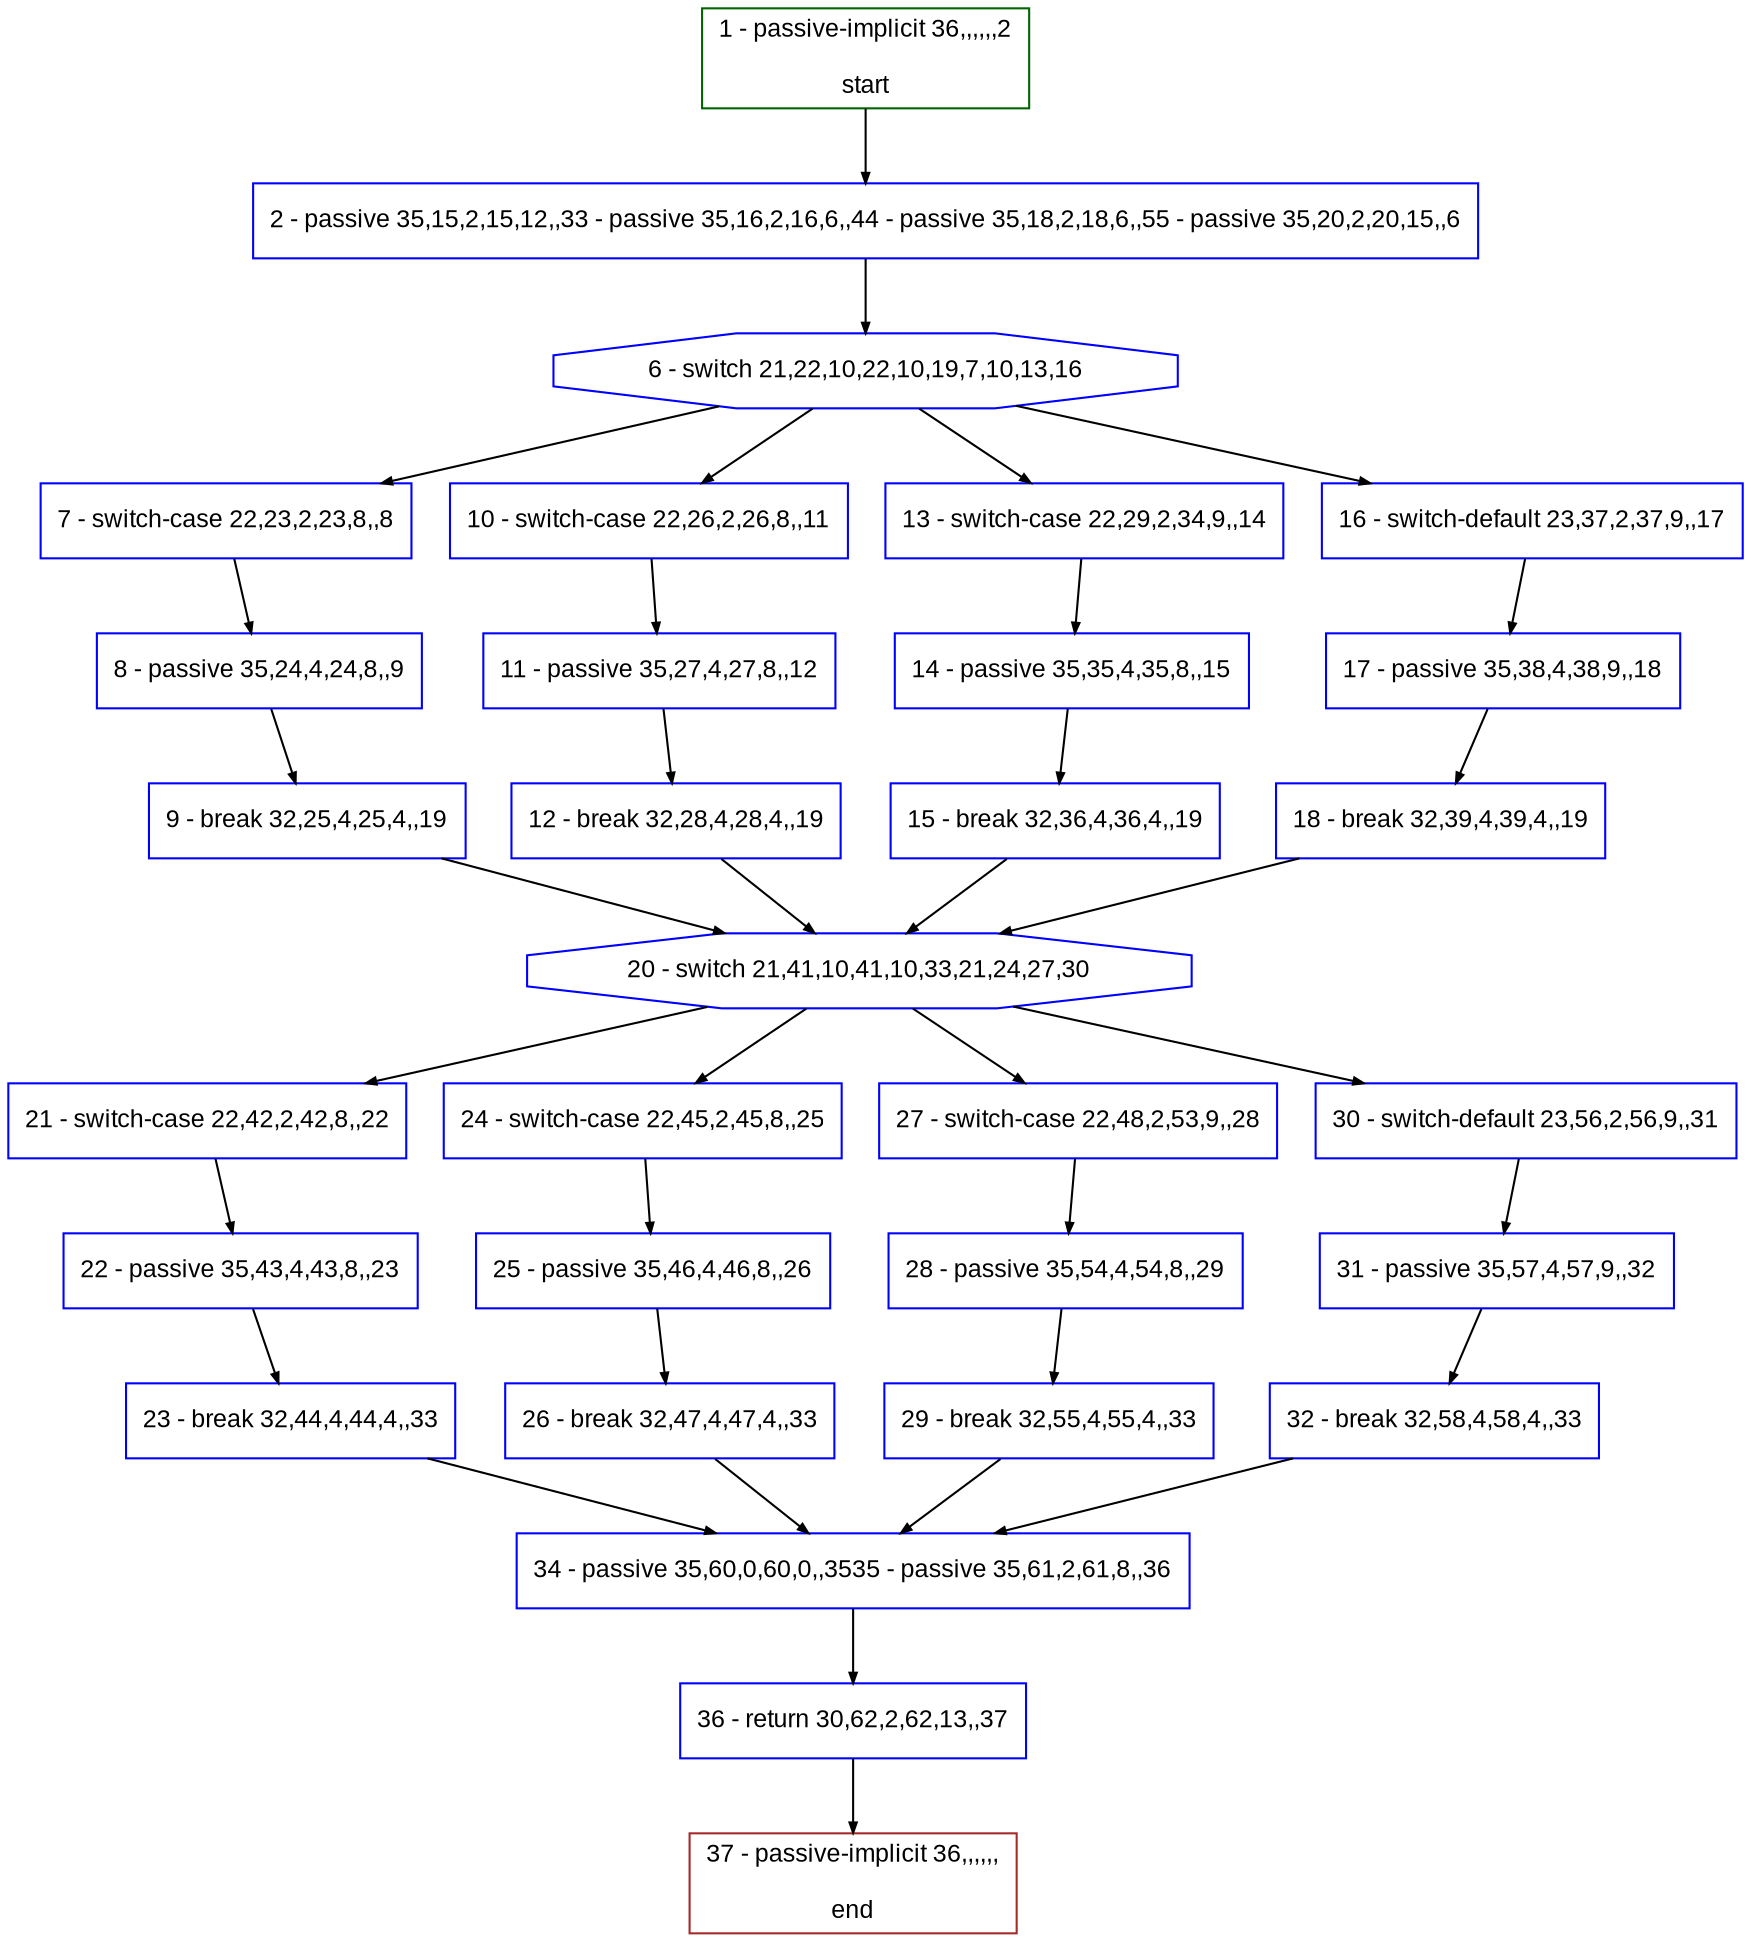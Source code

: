 digraph "" {
  graph [bgcolor="white", fillcolor="#FFFFCC", pack="true", packmode="clust", fontname="Arial", label="", fontsize="12", compound="true", style="rounded,filled"];
  node [node_initialized="no", fillcolor="white", fontname="Arial", label="", color="grey", fontsize="12", fixedsize="false", compound="true", shape="rectangle", style="filled"];
  edge [arrowtail="none", lhead="", fontcolor="black", fontname="Arial", label="", color="black", fontsize="12", arrowhead="normal", arrowsize="0.5", compound="true", ltail="", dir="forward"];
  __N1 [fillcolor="#ffffff", label="2 - passive 35,15,2,15,12,,33 - passive 35,16,2,16,6,,44 - passive 35,18,2,18,6,,55 - passive 35,20,2,20,15,,6", color="#0000ff", shape="box", style="filled"];
  __N2 [fillcolor="#ffffff", label="1 - passive-implicit 36,,,,,,2\n\nstart", color="#006400", shape="box", style="filled"];
  __N3 [fillcolor="#ffffff", label="6 - switch 21,22,10,22,10,19,7,10,13,16", color="#0000ff", shape="octagon", style="filled"];
  __N4 [fillcolor="#ffffff", label="7 - switch-case 22,23,2,23,8,,8", color="#0000ff", shape="box", style="filled"];
  __N5 [fillcolor="#ffffff", label="10 - switch-case 22,26,2,26,8,,11", color="#0000ff", shape="box", style="filled"];
  __N6 [fillcolor="#ffffff", label="13 - switch-case 22,29,2,34,9,,14", color="#0000ff", shape="box", style="filled"];
  __N7 [fillcolor="#ffffff", label="16 - switch-default 23,37,2,37,9,,17", color="#0000ff", shape="box", style="filled"];
  __N8 [fillcolor="#ffffff", label="8 - passive 35,24,4,24,8,,9", color="#0000ff", shape="box", style="filled"];
  __N9 [fillcolor="#ffffff", label="9 - break 32,25,4,25,4,,19", color="#0000ff", shape="box", style="filled"];
  __N10 [fillcolor="#ffffff", label="20 - switch 21,41,10,41,10,33,21,24,27,30", color="#0000ff", shape="octagon", style="filled"];
  __N11 [fillcolor="#ffffff", label="11 - passive 35,27,4,27,8,,12", color="#0000ff", shape="box", style="filled"];
  __N12 [fillcolor="#ffffff", label="12 - break 32,28,4,28,4,,19", color="#0000ff", shape="box", style="filled"];
  __N13 [fillcolor="#ffffff", label="14 - passive 35,35,4,35,8,,15", color="#0000ff", shape="box", style="filled"];
  __N14 [fillcolor="#ffffff", label="15 - break 32,36,4,36,4,,19", color="#0000ff", shape="box", style="filled"];
  __N15 [fillcolor="#ffffff", label="17 - passive 35,38,4,38,9,,18", color="#0000ff", shape="box", style="filled"];
  __N16 [fillcolor="#ffffff", label="18 - break 32,39,4,39,4,,19", color="#0000ff", shape="box", style="filled"];
  __N17 [fillcolor="#ffffff", label="21 - switch-case 22,42,2,42,8,,22", color="#0000ff", shape="box", style="filled"];
  __N18 [fillcolor="#ffffff", label="24 - switch-case 22,45,2,45,8,,25", color="#0000ff", shape="box", style="filled"];
  __N19 [fillcolor="#ffffff", label="27 - switch-case 22,48,2,53,9,,28", color="#0000ff", shape="box", style="filled"];
  __N20 [fillcolor="#ffffff", label="30 - switch-default 23,56,2,56,9,,31", color="#0000ff", shape="box", style="filled"];
  __N21 [fillcolor="#ffffff", label="22 - passive 35,43,4,43,8,,23", color="#0000ff", shape="box", style="filled"];
  __N22 [fillcolor="#ffffff", label="23 - break 32,44,4,44,4,,33", color="#0000ff", shape="box", style="filled"];
  __N23 [fillcolor="#ffffff", label="34 - passive 35,60,0,60,0,,3535 - passive 35,61,2,61,8,,36", color="#0000ff", shape="box", style="filled"];
  __N24 [fillcolor="#ffffff", label="25 - passive 35,46,4,46,8,,26", color="#0000ff", shape="box", style="filled"];
  __N25 [fillcolor="#ffffff", label="26 - break 32,47,4,47,4,,33", color="#0000ff", shape="box", style="filled"];
  __N26 [fillcolor="#ffffff", label="28 - passive 35,54,4,54,8,,29", color="#0000ff", shape="box", style="filled"];
  __N27 [fillcolor="#ffffff", label="29 - break 32,55,4,55,4,,33", color="#0000ff", shape="box", style="filled"];
  __N28 [fillcolor="#ffffff", label="31 - passive 35,57,4,57,9,,32", color="#0000ff", shape="box", style="filled"];
  __N29 [fillcolor="#ffffff", label="32 - break 32,58,4,58,4,,33", color="#0000ff", shape="box", style="filled"];
  __N30 [fillcolor="#ffffff", label="36 - return 30,62,2,62,13,,37", color="#0000ff", shape="box", style="filled"];
  __N31 [fillcolor="#ffffff", label="37 - passive-implicit 36,,,,,,\n\nend", color="#a52a2a", shape="box", style="filled"];
  __N2 -> __N1 [arrowtail="none", color="#000000", label="", arrowhead="normal", dir="forward"];
  __N1 -> __N3 [arrowtail="none", color="#000000", label="", arrowhead="normal", dir="forward"];
  __N3 -> __N4 [arrowtail="none", color="#000000", label="", arrowhead="normal", dir="forward"];
  __N3 -> __N5 [arrowtail="none", color="#000000", label="", arrowhead="normal", dir="forward"];
  __N3 -> __N6 [arrowtail="none", color="#000000", label="", arrowhead="normal", dir="forward"];
  __N3 -> __N7 [arrowtail="none", color="#000000", label="", arrowhead="normal", dir="forward"];
  __N4 -> __N8 [arrowtail="none", color="#000000", label="", arrowhead="normal", dir="forward"];
  __N8 -> __N9 [arrowtail="none", color="#000000", label="", arrowhead="normal", dir="forward"];
  __N9 -> __N10 [arrowtail="none", color="#000000", label="", arrowhead="normal", dir="forward"];
  __N5 -> __N11 [arrowtail="none", color="#000000", label="", arrowhead="normal", dir="forward"];
  __N11 -> __N12 [arrowtail="none", color="#000000", label="", arrowhead="normal", dir="forward"];
  __N12 -> __N10 [arrowtail="none", color="#000000", label="", arrowhead="normal", dir="forward"];
  __N6 -> __N13 [arrowtail="none", color="#000000", label="", arrowhead="normal", dir="forward"];
  __N13 -> __N14 [arrowtail="none", color="#000000", label="", arrowhead="normal", dir="forward"];
  __N14 -> __N10 [arrowtail="none", color="#000000", label="", arrowhead="normal", dir="forward"];
  __N7 -> __N15 [arrowtail="none", color="#000000", label="", arrowhead="normal", dir="forward"];
  __N15 -> __N16 [arrowtail="none", color="#000000", label="", arrowhead="normal", dir="forward"];
  __N16 -> __N10 [arrowtail="none", color="#000000", label="", arrowhead="normal", dir="forward"];
  __N10 -> __N17 [arrowtail="none", color="#000000", label="", arrowhead="normal", dir="forward"];
  __N10 -> __N18 [arrowtail="none", color="#000000", label="", arrowhead="normal", dir="forward"];
  __N10 -> __N19 [arrowtail="none", color="#000000", label="", arrowhead="normal", dir="forward"];
  __N10 -> __N20 [arrowtail="none", color="#000000", label="", arrowhead="normal", dir="forward"];
  __N17 -> __N21 [arrowtail="none", color="#000000", label="", arrowhead="normal", dir="forward"];
  __N21 -> __N22 [arrowtail="none", color="#000000", label="", arrowhead="normal", dir="forward"];
  __N22 -> __N23 [arrowtail="none", color="#000000", label="", arrowhead="normal", dir="forward"];
  __N18 -> __N24 [arrowtail="none", color="#000000", label="", arrowhead="normal", dir="forward"];
  __N24 -> __N25 [arrowtail="none", color="#000000", label="", arrowhead="normal", dir="forward"];
  __N25 -> __N23 [arrowtail="none", color="#000000", label="", arrowhead="normal", dir="forward"];
  __N19 -> __N26 [arrowtail="none", color="#000000", label="", arrowhead="normal", dir="forward"];
  __N26 -> __N27 [arrowtail="none", color="#000000", label="", arrowhead="normal", dir="forward"];
  __N27 -> __N23 [arrowtail="none", color="#000000", label="", arrowhead="normal", dir="forward"];
  __N20 -> __N28 [arrowtail="none", color="#000000", label="", arrowhead="normal", dir="forward"];
  __N28 -> __N29 [arrowtail="none", color="#000000", label="", arrowhead="normal", dir="forward"];
  __N29 -> __N23 [arrowtail="none", color="#000000", label="", arrowhead="normal", dir="forward"];
  __N23 -> __N30 [arrowtail="none", color="#000000", label="", arrowhead="normal", dir="forward"];
  __N30 -> __N31 [arrowtail="none", color="#000000", label="", arrowhead="normal", dir="forward"];
}
